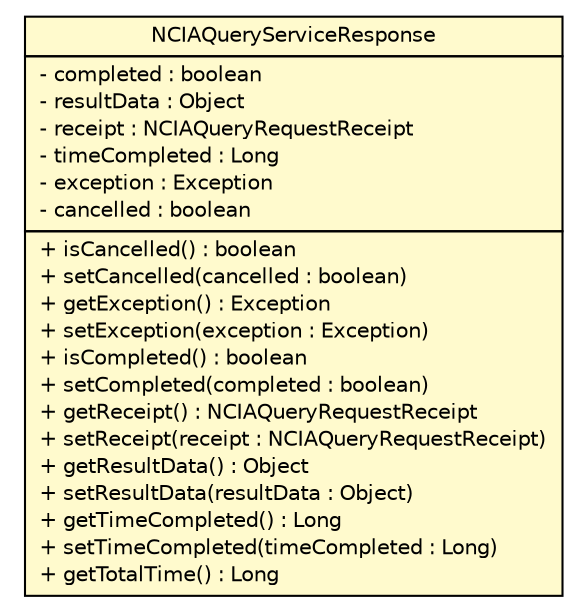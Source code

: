 #!/usr/local/bin/dot
#
# Class diagram 
# Generated by UmlGraph version 4.8 (http://www.spinellis.gr/sw/umlgraph)
#

digraph G {
	edge [fontname="Helvetica",fontsize=10,labelfontname="Helvetica",labelfontsize=10];
	node [fontname="Helvetica",fontsize=10,shape=plaintext];
	// gov.nih.nci.ncia.grid.outgoing.NCIAQueryServiceResponse
	c33467 [label=<<table border="0" cellborder="1" cellspacing="0" cellpadding="2" port="p" bgcolor="lemonChiffon" href="./NCIAQueryServiceResponse.html">
		<tr><td><table border="0" cellspacing="0" cellpadding="1">
			<tr><td> NCIAQueryServiceResponse </td></tr>
		</table></td></tr>
		<tr><td><table border="0" cellspacing="0" cellpadding="1">
			<tr><td align="left"> - completed : boolean </td></tr>
			<tr><td align="left"> - resultData : Object </td></tr>
			<tr><td align="left"> - receipt : NCIAQueryRequestReceipt </td></tr>
			<tr><td align="left"> - timeCompleted : Long </td></tr>
			<tr><td align="left"> - exception : Exception </td></tr>
			<tr><td align="left"> - cancelled : boolean </td></tr>
		</table></td></tr>
		<tr><td><table border="0" cellspacing="0" cellpadding="1">
			<tr><td align="left"> + isCancelled() : boolean </td></tr>
			<tr><td align="left"> + setCancelled(cancelled : boolean) </td></tr>
			<tr><td align="left"> + getException() : Exception </td></tr>
			<tr><td align="left"> + setException(exception : Exception) </td></tr>
			<tr><td align="left"> + isCompleted() : boolean </td></tr>
			<tr><td align="left"> + setCompleted(completed : boolean) </td></tr>
			<tr><td align="left"> + getReceipt() : NCIAQueryRequestReceipt </td></tr>
			<tr><td align="left"> + setReceipt(receipt : NCIAQueryRequestReceipt) </td></tr>
			<tr><td align="left"> + getResultData() : Object </td></tr>
			<tr><td align="left"> + setResultData(resultData : Object) </td></tr>
			<tr><td align="left"> + getTimeCompleted() : Long </td></tr>
			<tr><td align="left"> + setTimeCompleted(timeCompleted : Long) </td></tr>
			<tr><td align="left"> + getTotalTime() : Long </td></tr>
		</table></td></tr>
		</table>>, fontname="Helvetica", fontcolor="black", fontsize=10.0];
}

